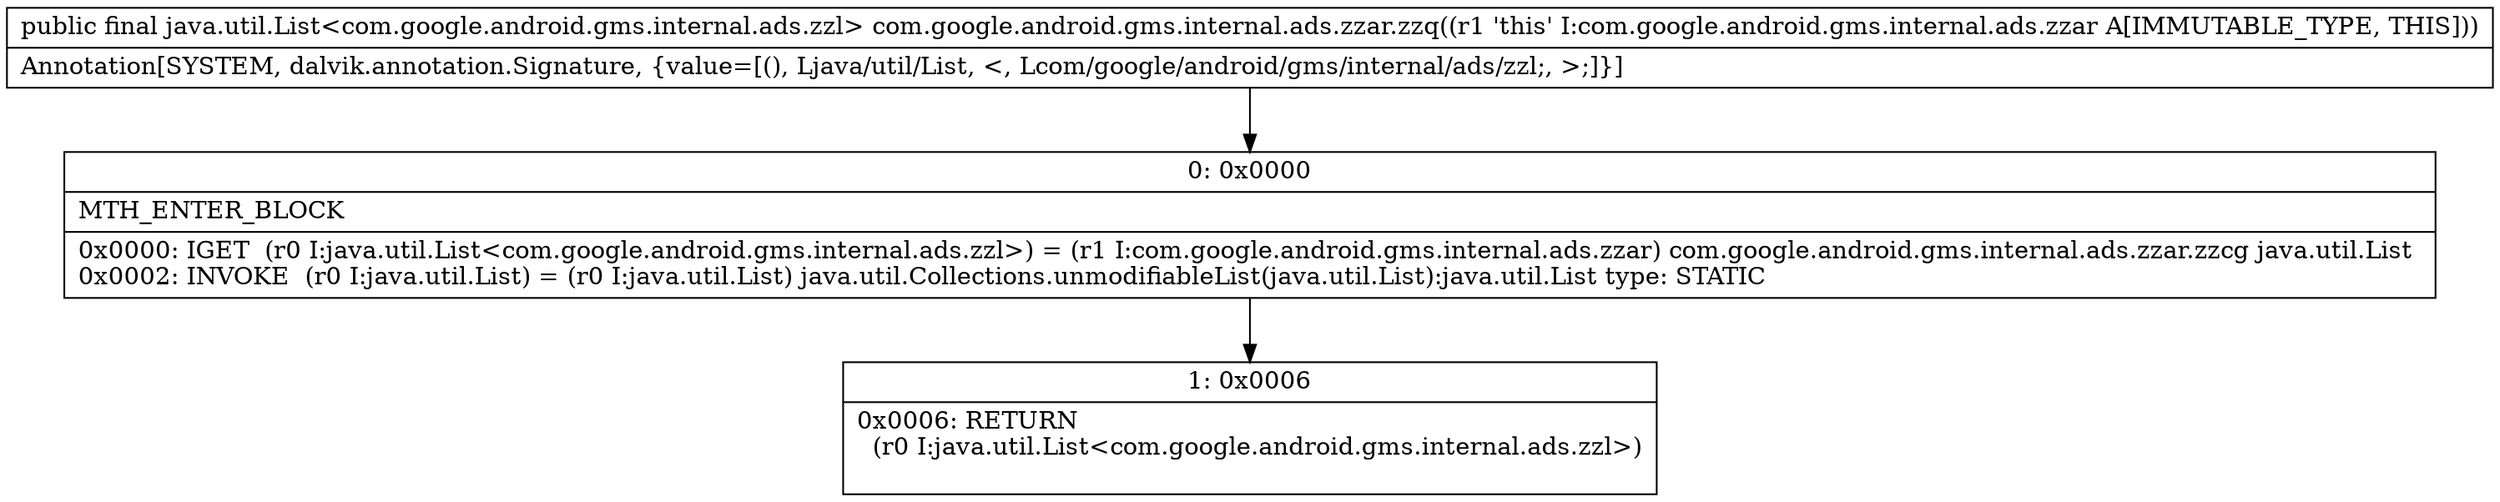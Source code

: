 digraph "CFG forcom.google.android.gms.internal.ads.zzar.zzq()Ljava\/util\/List;" {
Node_0 [shape=record,label="{0\:\ 0x0000|MTH_ENTER_BLOCK\l|0x0000: IGET  (r0 I:java.util.List\<com.google.android.gms.internal.ads.zzl\>) = (r1 I:com.google.android.gms.internal.ads.zzar) com.google.android.gms.internal.ads.zzar.zzcg java.util.List \l0x0002: INVOKE  (r0 I:java.util.List) = (r0 I:java.util.List) java.util.Collections.unmodifiableList(java.util.List):java.util.List type: STATIC \l}"];
Node_1 [shape=record,label="{1\:\ 0x0006|0x0006: RETURN  \l  (r0 I:java.util.List\<com.google.android.gms.internal.ads.zzl\>)\l \l}"];
MethodNode[shape=record,label="{public final java.util.List\<com.google.android.gms.internal.ads.zzl\> com.google.android.gms.internal.ads.zzar.zzq((r1 'this' I:com.google.android.gms.internal.ads.zzar A[IMMUTABLE_TYPE, THIS]))  | Annotation[SYSTEM, dalvik.annotation.Signature, \{value=[(), Ljava\/util\/List, \<, Lcom\/google\/android\/gms\/internal\/ads\/zzl;, \>;]\}]\l}"];
MethodNode -> Node_0;
Node_0 -> Node_1;
}

